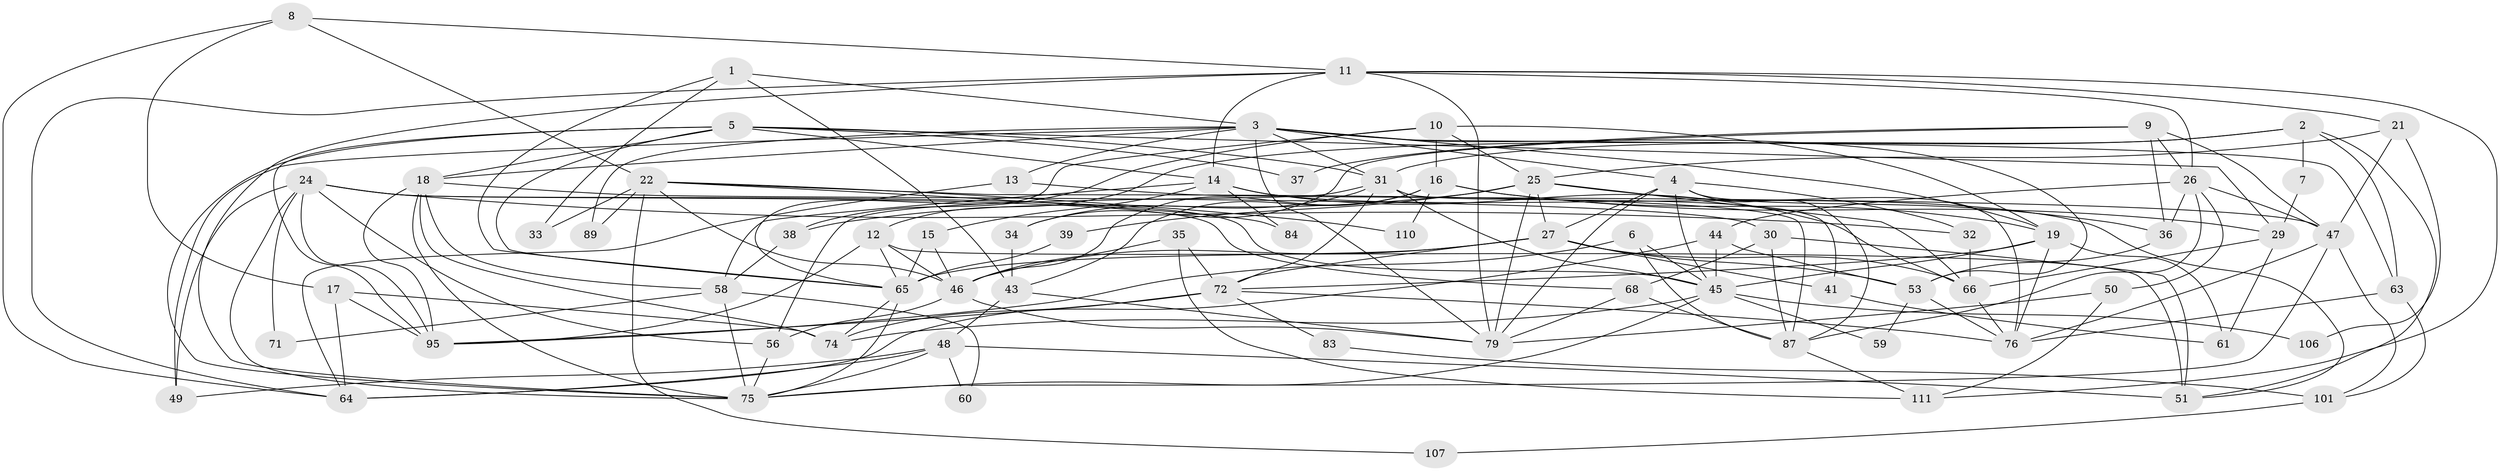 // original degree distribution, {3: 0.21929824561403508, 5: 0.18421052631578946, 4: 0.2543859649122807, 7: 0.06140350877192982, 2: 0.18421052631578946, 6: 0.08771929824561403, 9: 0.008771929824561403}
// Generated by graph-tools (version 1.1) at 2025/42/03/06/25 10:42:01]
// undirected, 73 vertices, 183 edges
graph export_dot {
graph [start="1"]
  node [color=gray90,style=filled];
  1 [super="+40"];
  2 [super="+54"];
  3 [super="+94"];
  4 [super="+103"];
  5 [super="+28"];
  6;
  7;
  8;
  9 [super="+100"];
  10 [super="+90"];
  11 [super="+105"];
  12;
  13;
  14 [super="+93"];
  15;
  16 [super="+42"];
  17 [super="+86"];
  18 [super="+23"];
  19 [super="+20"];
  21;
  22 [super="+57"];
  24 [super="+112"];
  25 [super="+62"];
  26 [super="+91"];
  27 [super="+97"];
  29;
  30 [super="+52"];
  31 [super="+104"];
  32 [super="+98"];
  33;
  34;
  35;
  36;
  37;
  38;
  39;
  41 [super="+70"];
  43 [super="+102"];
  44;
  45 [super="+73"];
  46 [super="+80"];
  47 [super="+78"];
  48 [super="+55"];
  49;
  50 [super="+113"];
  51 [super="+81"];
  53 [super="+108"];
  56 [super="+114"];
  58 [super="+69"];
  59;
  60;
  61;
  63;
  64 [super="+67"];
  65 [super="+85"];
  66 [super="+99"];
  68;
  71;
  72 [super="+82"];
  74 [super="+77"];
  75 [super="+109"];
  76;
  79 [super="+92"];
  83;
  84;
  87 [super="+88"];
  89;
  95 [super="+96"];
  101;
  106;
  107;
  110;
  111;
  1 -- 33;
  1 -- 3;
  1 -- 43;
  1 -- 65;
  2 -- 12;
  2 -- 7;
  2 -- 51;
  2 -- 63;
  2 -- 31;
  3 -- 13;
  3 -- 49;
  3 -- 4;
  3 -- 79;
  3 -- 89;
  3 -- 63;
  3 -- 31;
  3 -- 53;
  3 -- 18;
  3 -- 19;
  4 -- 87;
  4 -- 32;
  4 -- 27;
  4 -- 45;
  4 -- 76;
  4 -- 79;
  5 -- 29;
  5 -- 31;
  5 -- 37;
  5 -- 65;
  5 -- 75;
  5 -- 14;
  5 -- 95;
  5 -- 18;
  6 -- 95;
  6 -- 87;
  6 -- 45;
  7 -- 29;
  8 -- 11;
  8 -- 17;
  8 -- 64;
  8 -- 22;
  9 -- 36;
  9 -- 34;
  9 -- 37;
  9 -- 26;
  9 -- 47;
  10 -- 65;
  10 -- 16;
  10 -- 19;
  10 -- 38;
  10 -- 25;
  11 -- 111;
  11 -- 14;
  11 -- 21;
  11 -- 26;
  11 -- 75;
  11 -- 64;
  11 -- 79;
  12 -- 46;
  12 -- 95;
  12 -- 65;
  12 -- 51;
  13 -- 64;
  13 -- 47;
  14 -- 15;
  14 -- 51;
  14 -- 84;
  14 -- 58;
  14 -- 66;
  15 -- 46;
  15 -- 65;
  16 -- 19;
  16 -- 29;
  16 -- 110;
  16 -- 46;
  16 -- 43;
  17 -- 95 [weight=2];
  17 -- 74;
  17 -- 64;
  18 -- 58;
  18 -- 95;
  18 -- 75;
  18 -- 74;
  18 -- 30;
  19 -- 76;
  19 -- 61;
  19 -- 72;
  19 -- 45;
  21 -- 25;
  21 -- 47;
  21 -- 106;
  22 -- 33;
  22 -- 89;
  22 -- 84;
  22 -- 107;
  22 -- 110;
  22 -- 87;
  22 -- 46;
  24 -- 68;
  24 -- 71;
  24 -- 45;
  24 -- 49;
  24 -- 95;
  24 -- 56;
  24 -- 75;
  24 -- 32;
  25 -- 36;
  25 -- 66;
  25 -- 27;
  25 -- 38;
  25 -- 39;
  25 -- 79;
  26 -- 44;
  26 -- 87;
  26 -- 50;
  26 -- 36;
  26 -- 47;
  27 -- 53;
  27 -- 66;
  27 -- 65;
  27 -- 72;
  27 -- 46;
  27 -- 41;
  29 -- 66;
  29 -- 61;
  30 -- 51;
  30 -- 68;
  30 -- 87;
  31 -- 45;
  31 -- 34;
  31 -- 72;
  31 -- 56;
  31 -- 41;
  32 -- 66;
  34 -- 43;
  35 -- 72;
  35 -- 111;
  35 -- 46;
  36 -- 53;
  38 -- 58;
  39 -- 65;
  41 -- 61;
  43 -- 48;
  43 -- 79;
  44 -- 45;
  44 -- 64;
  44 -- 53;
  45 -- 75;
  45 -- 59;
  45 -- 106;
  45 -- 74;
  46 -- 56;
  46 -- 79;
  47 -- 76;
  47 -- 101;
  47 -- 75;
  48 -- 64 [weight=2];
  48 -- 49;
  48 -- 60;
  48 -- 75;
  48 -- 51;
  50 -- 79;
  50 -- 111;
  53 -- 59;
  53 -- 76;
  56 -- 75;
  58 -- 60;
  58 -- 71;
  58 -- 75;
  63 -- 76;
  63 -- 101;
  65 -- 74;
  65 -- 75;
  66 -- 76;
  68 -- 79;
  68 -- 87;
  72 -- 83;
  72 -- 74;
  72 -- 76;
  72 -- 95;
  83 -- 101;
  87 -- 111;
  101 -- 107;
}
